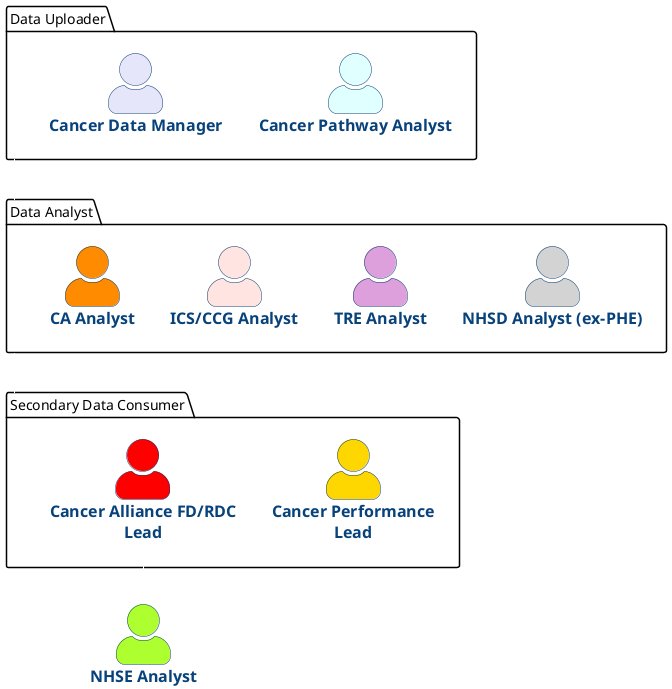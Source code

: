 @startuml cwt-user-types
'left to right direction

!include <C4/C4_Container>

HIDE_STEREOTYPE()
SHOW_PERSON_PORTRAIT()

UpdateElementStyle(person, $fontColor="black")

skinparam Shadowing false

package "Data Uploader" as du {

  Person("cancer.pathway.analyst", "Cancer Pathway Analyst", "") #LightCyan
  Person("cancer.data.manager", "Cancer Data Manager", "") #Lavender

}

package "Data Analyst" as da {
  Person("ca.analyst", "CA Analyst", "") #DarkOrange
  Person("ics.analyst", "ICS/CCG Analyst", "") #MistyRose   
  Person("tre.analyst", "TRE Analyst", "") #Plum
  Person("nhsd.analyst", "NHSD Analyst (ex-PHE)", "") #LightGrey

  ca.analyst -[#hidden] ics.analyst
  ics.analyst -[#hidden] tre.analyst
  tre.analyst -[#hidden] nhsd.analyst
}

package "Secondary Data Consumer" as dc1 {
  Person("cancer.perf.lead", "Cancer Performance Lead", "") #Gold   
  Person("cancer.alliance.fd.lead", "Cancer Alliance FD/RDC Lead", "") #Red
}

Person("nhse.analyst", "NHSE Analyst", "") #GreenYellow   

du -[#hidden]- da
da -[#hidden]- dc1
cancer.alliance.fd.lead -[#hidden]- nhse.analyst

@enduml